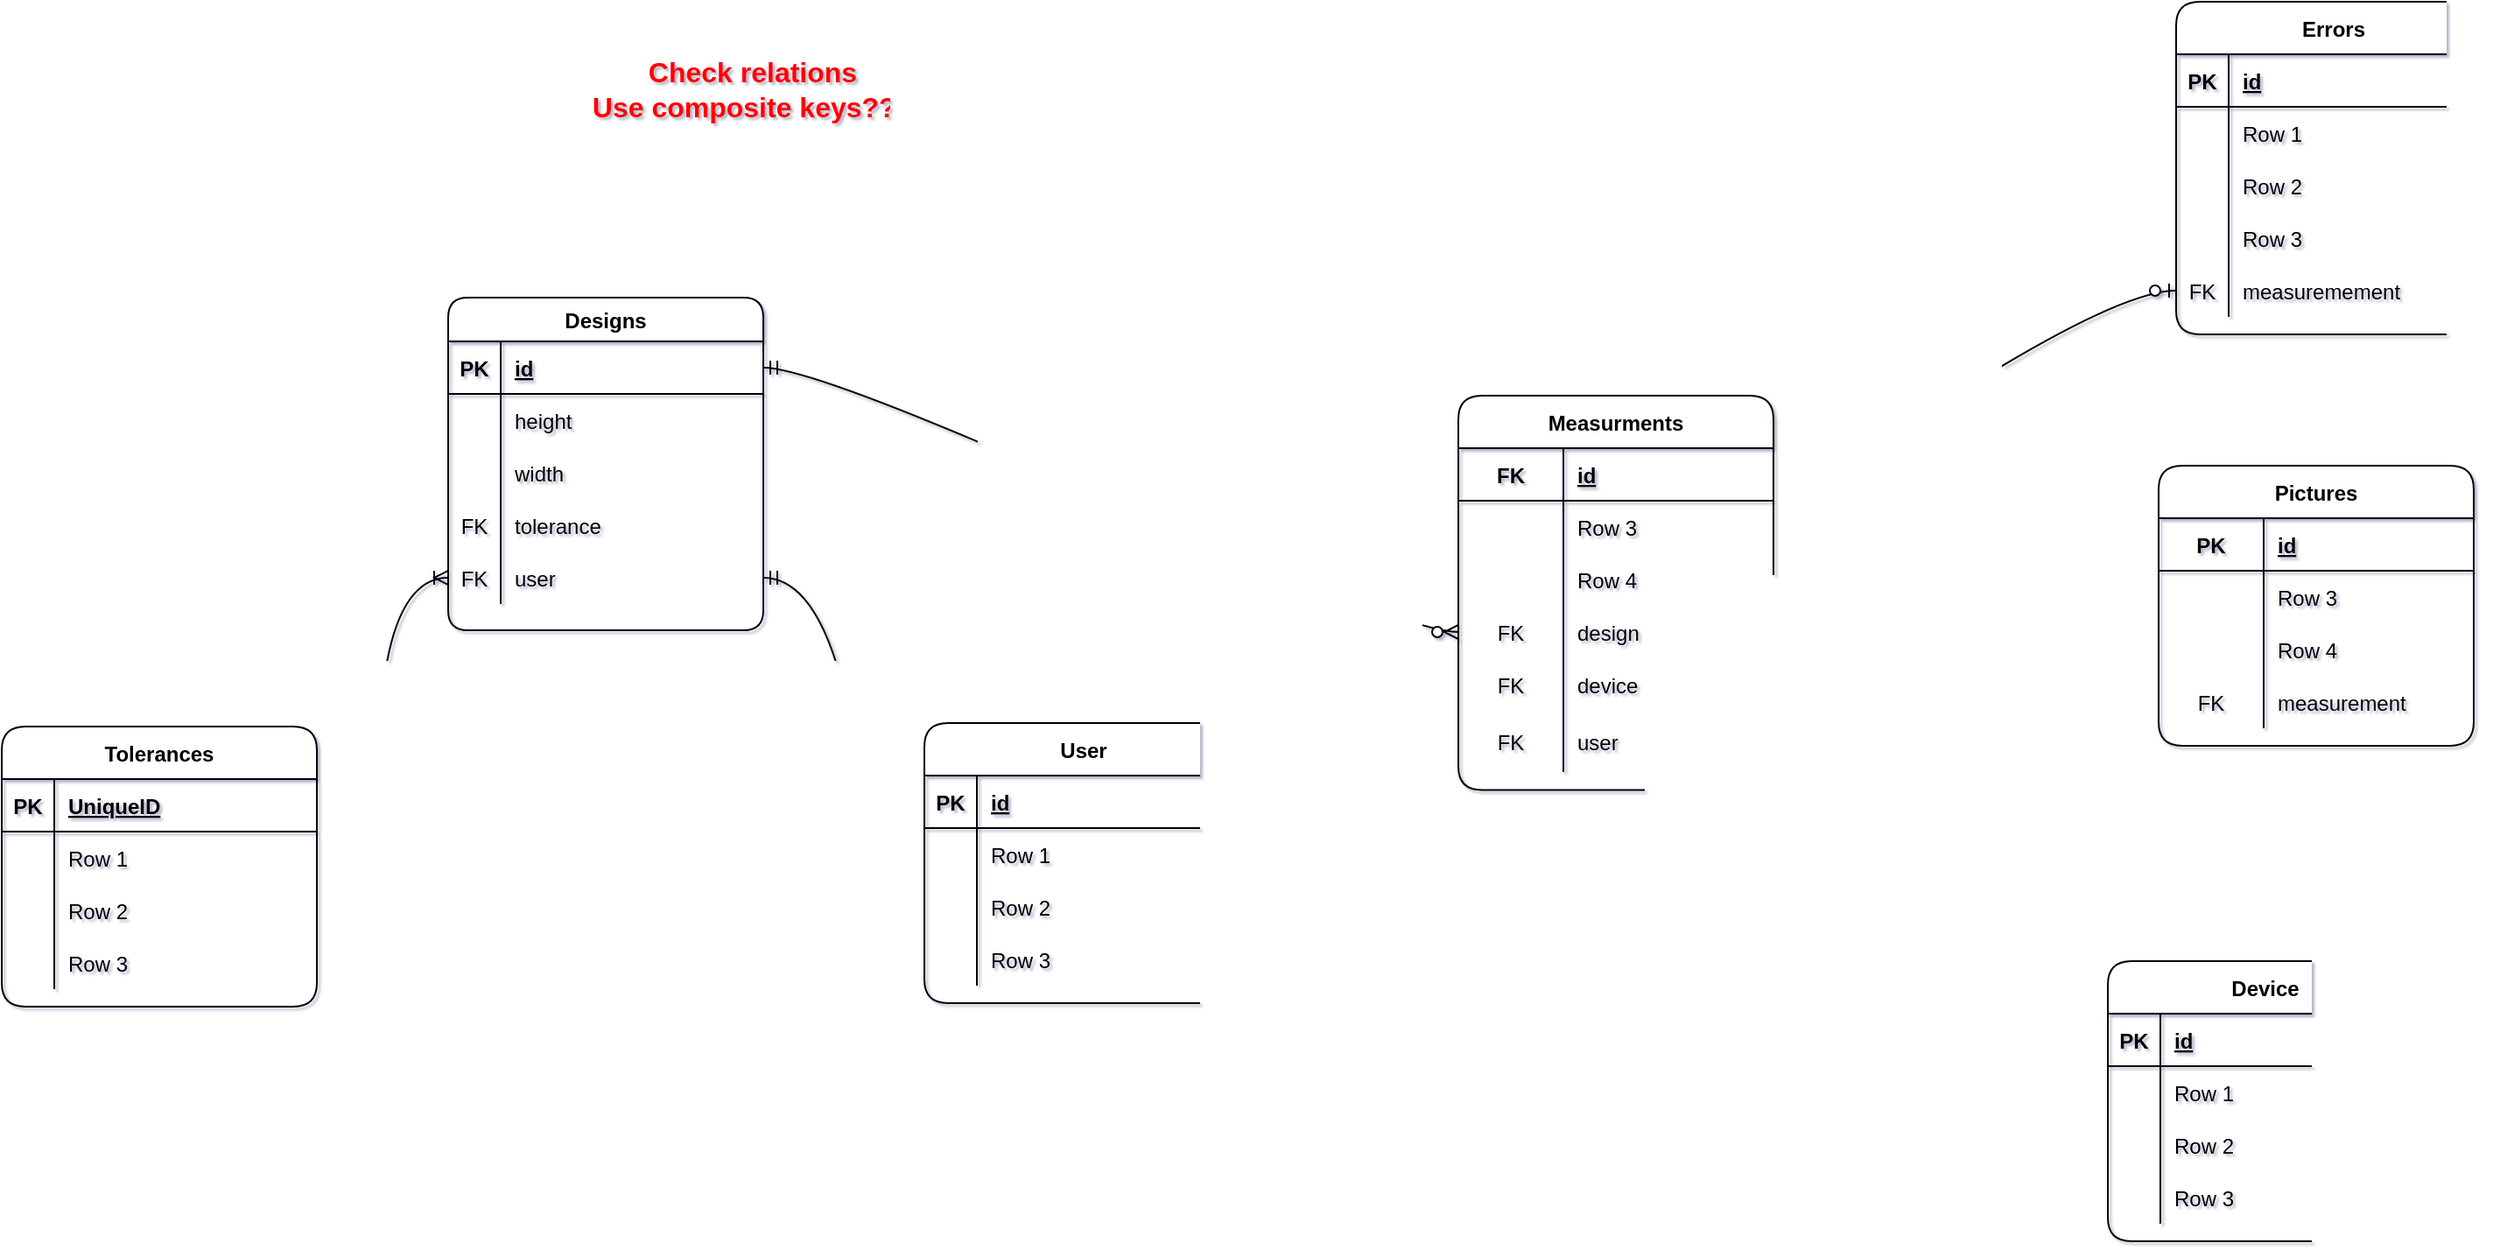 <mxfile version="16.2.4" type="device"><diagram name="Page-1" id="e56a1550-8fbb-45ad-956c-1786394a9013"><mxGraphModel dx="1730" dy="865" grid="0" gridSize="10" guides="1" tooltips="1" connect="1" arrows="1" fold="1" page="1" pageScale="1" pageWidth="1654" pageHeight="1169" math="0" shadow="1"><root><mxCell id="0"/><mxCell id="1" parent="0"/><mxCell id="VKBFf66w08QB9jqSHMWi-1" value="Designs" style="shape=table;startSize=25;container=1;collapsible=1;childLayout=tableLayout;fixedRows=1;rowLines=0;fontStyle=1;align=center;resizeLast=1;rounded=1;" parent="1" vertex="1"><mxGeometry x="295" y="213.0" width="180" height="190" as="geometry"/></mxCell><mxCell id="VKBFf66w08QB9jqSHMWi-2" value="" style="shape=partialRectangle;collapsible=0;dropTarget=0;pointerEvents=0;fillColor=none;top=0;left=0;bottom=1;right=0;points=[[0,0.5],[1,0.5]];portConstraint=eastwest;rounded=1;" parent="VKBFf66w08QB9jqSHMWi-1" vertex="1"><mxGeometry y="25" width="180" height="30" as="geometry"/></mxCell><mxCell id="VKBFf66w08QB9jqSHMWi-3" value="PK" style="shape=partialRectangle;connectable=0;fillColor=none;top=0;left=0;bottom=0;right=0;fontStyle=1;overflow=hidden;rounded=1;" parent="VKBFf66w08QB9jqSHMWi-2" vertex="1"><mxGeometry width="30" height="30" as="geometry"><mxRectangle width="30" height="30" as="alternateBounds"/></mxGeometry></mxCell><mxCell id="VKBFf66w08QB9jqSHMWi-4" value="id" style="shape=partialRectangle;connectable=0;fillColor=none;top=0;left=0;bottom=0;right=0;align=left;spacingLeft=6;fontStyle=5;overflow=hidden;rounded=1;" parent="VKBFf66w08QB9jqSHMWi-2" vertex="1"><mxGeometry x="30" width="150" height="30" as="geometry"><mxRectangle width="150" height="30" as="alternateBounds"/></mxGeometry></mxCell><mxCell id="VKBFf66w08QB9jqSHMWi-5" value="" style="shape=partialRectangle;collapsible=0;dropTarget=0;pointerEvents=0;fillColor=none;top=0;left=0;bottom=0;right=0;points=[[0,0.5],[1,0.5]];portConstraint=eastwest;rounded=1;" parent="VKBFf66w08QB9jqSHMWi-1" vertex="1"><mxGeometry y="55" width="180" height="30" as="geometry"/></mxCell><mxCell id="VKBFf66w08QB9jqSHMWi-6" value="" style="shape=partialRectangle;connectable=0;fillColor=none;top=0;left=0;bottom=0;right=0;editable=1;overflow=hidden;rounded=1;" parent="VKBFf66w08QB9jqSHMWi-5" vertex="1"><mxGeometry width="30" height="30" as="geometry"><mxRectangle width="30" height="30" as="alternateBounds"/></mxGeometry></mxCell><mxCell id="VKBFf66w08QB9jqSHMWi-7" value="height" style="shape=partialRectangle;connectable=0;fillColor=none;top=0;left=0;bottom=0;right=0;align=left;spacingLeft=6;overflow=hidden;rounded=1;" parent="VKBFf66w08QB9jqSHMWi-5" vertex="1"><mxGeometry x="30" width="150" height="30" as="geometry"><mxRectangle width="150" height="30" as="alternateBounds"/></mxGeometry></mxCell><mxCell id="VKBFf66w08QB9jqSHMWi-16" value="" style="shape=partialRectangle;collapsible=0;dropTarget=0;pointerEvents=0;fillColor=none;top=0;left=0;bottom=0;right=0;points=[[0,0.5],[1,0.5]];portConstraint=eastwest;rounded=1;" parent="VKBFf66w08QB9jqSHMWi-1" vertex="1"><mxGeometry y="85" width="180" height="30" as="geometry"/></mxCell><mxCell id="VKBFf66w08QB9jqSHMWi-17" value="" style="shape=partialRectangle;connectable=0;fillColor=none;top=0;left=0;bottom=0;right=0;editable=1;overflow=hidden;rounded=1;" parent="VKBFf66w08QB9jqSHMWi-16" vertex="1"><mxGeometry width="30" height="30" as="geometry"><mxRectangle width="30" height="30" as="alternateBounds"/></mxGeometry></mxCell><mxCell id="VKBFf66w08QB9jqSHMWi-18" value="width" style="shape=partialRectangle;connectable=0;fillColor=none;top=0;left=0;bottom=0;right=0;align=left;spacingLeft=6;overflow=hidden;rounded=1;" parent="VKBFf66w08QB9jqSHMWi-16" vertex="1"><mxGeometry x="30" width="150" height="30" as="geometry"><mxRectangle width="150" height="30" as="alternateBounds"/></mxGeometry></mxCell><mxCell id="lQKu-E_moLyPGrYAhLaz-20" value="" style="shape=tableRow;horizontal=0;startSize=0;swimlaneHead=0;swimlaneBody=0;fillColor=none;collapsible=0;dropTarget=0;points=[[0,0.5],[1,0.5]];portConstraint=eastwest;top=0;left=0;right=0;bottom=0;rounded=1;" vertex="1" parent="VKBFf66w08QB9jqSHMWi-1"><mxGeometry y="115" width="180" height="30" as="geometry"/></mxCell><mxCell id="lQKu-E_moLyPGrYAhLaz-21" value="FK" style="shape=partialRectangle;connectable=0;fillColor=none;top=0;left=0;bottom=0;right=0;fontStyle=0;overflow=hidden;rounded=1;" vertex="1" parent="lQKu-E_moLyPGrYAhLaz-20"><mxGeometry width="30" height="30" as="geometry"><mxRectangle width="30" height="30" as="alternateBounds"/></mxGeometry></mxCell><mxCell id="lQKu-E_moLyPGrYAhLaz-22" value="tolerance" style="shape=partialRectangle;connectable=0;fillColor=none;top=0;left=0;bottom=0;right=0;align=left;spacingLeft=6;fontStyle=0;overflow=hidden;rounded=1;" vertex="1" parent="lQKu-E_moLyPGrYAhLaz-20"><mxGeometry x="30" width="150" height="30" as="geometry"><mxRectangle width="150" height="30" as="alternateBounds"/></mxGeometry></mxCell><mxCell id="lQKu-E_moLyPGrYAhLaz-1" value="" style="shape=tableRow;horizontal=0;startSize=0;swimlaneHead=0;swimlaneBody=0;fillColor=none;collapsible=0;dropTarget=0;points=[[0,0.5],[1,0.5]];portConstraint=eastwest;top=0;left=0;right=0;bottom=0;rounded=1;" vertex="1" parent="VKBFf66w08QB9jqSHMWi-1"><mxGeometry y="145" width="180" height="30" as="geometry"/></mxCell><mxCell id="lQKu-E_moLyPGrYAhLaz-2" value="FK" style="shape=partialRectangle;connectable=0;fillColor=none;top=0;left=0;bottom=0;right=0;fontStyle=0;overflow=hidden;rounded=1;" vertex="1" parent="lQKu-E_moLyPGrYAhLaz-1"><mxGeometry width="30" height="30" as="geometry"><mxRectangle width="30" height="30" as="alternateBounds"/></mxGeometry></mxCell><mxCell id="lQKu-E_moLyPGrYAhLaz-3" value="user" style="shape=partialRectangle;connectable=0;fillColor=none;top=0;left=0;bottom=0;right=0;align=left;spacingLeft=6;fontStyle=0;overflow=hidden;rounded=1;" vertex="1" parent="lQKu-E_moLyPGrYAhLaz-1"><mxGeometry x="30" width="150" height="30" as="geometry"><mxRectangle width="150" height="30" as="alternateBounds"/></mxGeometry></mxCell><mxCell id="VKBFf66w08QB9jqSHMWi-19" value="Pictures" style="shape=table;startSize=30;container=1;collapsible=1;childLayout=tableLayout;fixedRows=1;rowLines=0;fontStyle=1;align=center;resizeLast=1;rounded=1;" parent="1" vertex="1"><mxGeometry x="1272" y="309" width="180" height="160" as="geometry"/></mxCell><mxCell id="VKBFf66w08QB9jqSHMWi-23" value="" style="shape=partialRectangle;collapsible=0;dropTarget=0;pointerEvents=0;fillColor=none;top=0;left=0;bottom=1;right=0;points=[[0,0.5],[1,0.5]];portConstraint=eastwest;rounded=1;" parent="VKBFf66w08QB9jqSHMWi-19" vertex="1"><mxGeometry y="30" width="180" height="30" as="geometry"/></mxCell><mxCell id="VKBFf66w08QB9jqSHMWi-24" value="PK" style="shape=partialRectangle;connectable=0;fillColor=none;top=0;left=0;bottom=0;right=0;fontStyle=1;overflow=hidden;rounded=1;" parent="VKBFf66w08QB9jqSHMWi-23" vertex="1"><mxGeometry width="60" height="30" as="geometry"><mxRectangle width="60" height="30" as="alternateBounds"/></mxGeometry></mxCell><mxCell id="VKBFf66w08QB9jqSHMWi-25" value="id" style="shape=partialRectangle;connectable=0;fillColor=none;top=0;left=0;bottom=0;right=0;align=left;spacingLeft=6;fontStyle=5;overflow=hidden;rounded=1;" parent="VKBFf66w08QB9jqSHMWi-23" vertex="1"><mxGeometry x="60" width="120" height="30" as="geometry"><mxRectangle width="120" height="30" as="alternateBounds"/></mxGeometry></mxCell><mxCell id="VKBFf66w08QB9jqSHMWi-26" value="" style="shape=partialRectangle;collapsible=0;dropTarget=0;pointerEvents=0;fillColor=none;top=0;left=0;bottom=0;right=0;points=[[0,0.5],[1,0.5]];portConstraint=eastwest;rounded=1;" parent="VKBFf66w08QB9jqSHMWi-19" vertex="1"><mxGeometry y="60" width="180" height="30" as="geometry"/></mxCell><mxCell id="VKBFf66w08QB9jqSHMWi-27" value="" style="shape=partialRectangle;connectable=0;fillColor=none;top=0;left=0;bottom=0;right=0;editable=1;overflow=hidden;rounded=1;" parent="VKBFf66w08QB9jqSHMWi-26" vertex="1"><mxGeometry width="60" height="30" as="geometry"><mxRectangle width="60" height="30" as="alternateBounds"/></mxGeometry></mxCell><mxCell id="VKBFf66w08QB9jqSHMWi-28" value="Row 3" style="shape=partialRectangle;connectable=0;fillColor=none;top=0;left=0;bottom=0;right=0;align=left;spacingLeft=6;overflow=hidden;rounded=1;" parent="VKBFf66w08QB9jqSHMWi-26" vertex="1"><mxGeometry x="60" width="120" height="30" as="geometry"><mxRectangle width="120" height="30" as="alternateBounds"/></mxGeometry></mxCell><mxCell id="VKBFf66w08QB9jqSHMWi-29" value="" style="shape=partialRectangle;collapsible=0;dropTarget=0;pointerEvents=0;fillColor=none;top=0;left=0;bottom=0;right=0;points=[[0,0.5],[1,0.5]];portConstraint=eastwest;rounded=1;" parent="VKBFf66w08QB9jqSHMWi-19" vertex="1"><mxGeometry y="90" width="180" height="30" as="geometry"/></mxCell><mxCell id="VKBFf66w08QB9jqSHMWi-30" value="" style="shape=partialRectangle;connectable=0;fillColor=none;top=0;left=0;bottom=0;right=0;editable=1;overflow=hidden;rounded=1;" parent="VKBFf66w08QB9jqSHMWi-29" vertex="1"><mxGeometry width="60" height="30" as="geometry"><mxRectangle width="60" height="30" as="alternateBounds"/></mxGeometry></mxCell><mxCell id="VKBFf66w08QB9jqSHMWi-31" value="Row 4" style="shape=partialRectangle;connectable=0;fillColor=none;top=0;left=0;bottom=0;right=0;align=left;spacingLeft=6;overflow=hidden;rounded=1;" parent="VKBFf66w08QB9jqSHMWi-29" vertex="1"><mxGeometry x="60" width="120" height="30" as="geometry"><mxRectangle width="120" height="30" as="alternateBounds"/></mxGeometry></mxCell><mxCell id="lQKu-E_moLyPGrYAhLaz-10" value="" style="shape=tableRow;horizontal=0;startSize=0;swimlaneHead=0;swimlaneBody=0;fillColor=none;collapsible=0;dropTarget=0;points=[[0,0.5],[1,0.5]];portConstraint=eastwest;top=0;left=0;right=0;bottom=0;rounded=1;" vertex="1" parent="VKBFf66w08QB9jqSHMWi-19"><mxGeometry y="120" width="180" height="30" as="geometry"/></mxCell><mxCell id="lQKu-E_moLyPGrYAhLaz-11" value="FK" style="shape=partialRectangle;connectable=0;fillColor=none;top=0;left=0;bottom=0;right=0;fontStyle=0;overflow=hidden;rounded=1;" vertex="1" parent="lQKu-E_moLyPGrYAhLaz-10"><mxGeometry width="60" height="30" as="geometry"><mxRectangle width="60" height="30" as="alternateBounds"/></mxGeometry></mxCell><mxCell id="lQKu-E_moLyPGrYAhLaz-12" value="measurement" style="shape=partialRectangle;connectable=0;fillColor=none;top=0;left=0;bottom=0;right=0;align=left;spacingLeft=6;fontStyle=0;overflow=hidden;rounded=1;" vertex="1" parent="lQKu-E_moLyPGrYAhLaz-10"><mxGeometry x="60" width="120" height="30" as="geometry"><mxRectangle width="120" height="30" as="alternateBounds"/></mxGeometry></mxCell><mxCell id="VKBFf66w08QB9jqSHMWi-32" value="Measurments" style="shape=table;startSize=30;container=1;collapsible=1;childLayout=tableLayout;fixedRows=1;rowLines=0;fontStyle=1;align=center;resizeLast=1;rounded=1;" parent="1" vertex="1"><mxGeometry x="872" y="269" width="180" height="225.294" as="geometry"/></mxCell><mxCell id="VKBFf66w08QB9jqSHMWi-36" value="" style="shape=partialRectangle;collapsible=0;dropTarget=0;pointerEvents=0;fillColor=none;top=0;left=0;bottom=1;right=0;points=[[0,0.5],[1,0.5]];portConstraint=eastwest;rounded=1;" parent="VKBFf66w08QB9jqSHMWi-32" vertex="1"><mxGeometry y="30" width="180" height="30" as="geometry"/></mxCell><mxCell id="VKBFf66w08QB9jqSHMWi-37" value="FK" style="shape=partialRectangle;connectable=0;fillColor=none;top=0;left=0;bottom=0;right=0;fontStyle=1;overflow=hidden;rounded=1;" parent="VKBFf66w08QB9jqSHMWi-36" vertex="1"><mxGeometry width="60" height="30" as="geometry"><mxRectangle width="60" height="30" as="alternateBounds"/></mxGeometry></mxCell><mxCell id="VKBFf66w08QB9jqSHMWi-38" value="id" style="shape=partialRectangle;connectable=0;fillColor=none;top=0;left=0;bottom=0;right=0;align=left;spacingLeft=6;fontStyle=5;overflow=hidden;rounded=1;" parent="VKBFf66w08QB9jqSHMWi-36" vertex="1"><mxGeometry x="60" width="120" height="30" as="geometry"><mxRectangle width="120" height="30" as="alternateBounds"/></mxGeometry></mxCell><mxCell id="VKBFf66w08QB9jqSHMWi-39" value="" style="shape=partialRectangle;collapsible=0;dropTarget=0;pointerEvents=0;fillColor=none;top=0;left=0;bottom=0;right=0;points=[[0,0.5],[1,0.5]];portConstraint=eastwest;rounded=1;" parent="VKBFf66w08QB9jqSHMWi-32" vertex="1"><mxGeometry y="60" width="180" height="30" as="geometry"/></mxCell><mxCell id="VKBFf66w08QB9jqSHMWi-40" value="" style="shape=partialRectangle;connectable=0;fillColor=none;top=0;left=0;bottom=0;right=0;editable=1;overflow=hidden;rounded=1;" parent="VKBFf66w08QB9jqSHMWi-39" vertex="1"><mxGeometry width="60" height="30" as="geometry"><mxRectangle width="60" height="30" as="alternateBounds"/></mxGeometry></mxCell><mxCell id="VKBFf66w08QB9jqSHMWi-41" value="Row 3" style="shape=partialRectangle;connectable=0;fillColor=none;top=0;left=0;bottom=0;right=0;align=left;spacingLeft=6;overflow=hidden;rounded=1;" parent="VKBFf66w08QB9jqSHMWi-39" vertex="1"><mxGeometry x="60" width="120" height="30" as="geometry"><mxRectangle width="120" height="30" as="alternateBounds"/></mxGeometry></mxCell><mxCell id="VKBFf66w08QB9jqSHMWi-42" value="" style="shape=partialRectangle;collapsible=0;dropTarget=0;pointerEvents=0;fillColor=none;top=0;left=0;bottom=0;right=0;points=[[0,0.5],[1,0.5]];portConstraint=eastwest;rounded=1;" parent="VKBFf66w08QB9jqSHMWi-32" vertex="1"><mxGeometry y="90" width="180" height="30" as="geometry"/></mxCell><mxCell id="VKBFf66w08QB9jqSHMWi-43" value="" style="shape=partialRectangle;connectable=0;fillColor=none;top=0;left=0;bottom=0;right=0;editable=1;overflow=hidden;rounded=1;" parent="VKBFf66w08QB9jqSHMWi-42" vertex="1"><mxGeometry width="60" height="30" as="geometry"><mxRectangle width="60" height="30" as="alternateBounds"/></mxGeometry></mxCell><mxCell id="VKBFf66w08QB9jqSHMWi-44" value="Row 4" style="shape=partialRectangle;connectable=0;fillColor=none;top=0;left=0;bottom=0;right=0;align=left;spacingLeft=6;overflow=hidden;rounded=1;" parent="VKBFf66w08QB9jqSHMWi-42" vertex="1"><mxGeometry x="60" width="120" height="30" as="geometry"><mxRectangle width="120" height="30" as="alternateBounds"/></mxGeometry></mxCell><mxCell id="lQKu-E_moLyPGrYAhLaz-4" value="" style="shape=tableRow;horizontal=0;startSize=0;swimlaneHead=0;swimlaneBody=0;fillColor=none;collapsible=0;dropTarget=0;points=[[0,0.5],[1,0.5]];portConstraint=eastwest;top=0;left=0;right=0;bottom=0;rounded=1;" vertex="1" parent="VKBFf66w08QB9jqSHMWi-32"><mxGeometry y="120" width="180" height="30" as="geometry"/></mxCell><mxCell id="lQKu-E_moLyPGrYAhLaz-5" value="FK" style="shape=partialRectangle;connectable=0;fillColor=none;top=0;left=0;bottom=0;right=0;fontStyle=0;overflow=hidden;rounded=1;" vertex="1" parent="lQKu-E_moLyPGrYAhLaz-4"><mxGeometry width="60" height="30" as="geometry"><mxRectangle width="60" height="30" as="alternateBounds"/></mxGeometry></mxCell><mxCell id="lQKu-E_moLyPGrYAhLaz-6" value="design" style="shape=partialRectangle;connectable=0;fillColor=none;top=0;left=0;bottom=0;right=0;align=left;spacingLeft=6;fontStyle=0;overflow=hidden;rounded=1;" vertex="1" parent="lQKu-E_moLyPGrYAhLaz-4"><mxGeometry x="60" width="120" height="30" as="geometry"><mxRectangle width="120" height="30" as="alternateBounds"/></mxGeometry></mxCell><mxCell id="lQKu-E_moLyPGrYAhLaz-13" value="" style="shape=tableRow;horizontal=0;startSize=0;swimlaneHead=0;swimlaneBody=0;fillColor=none;collapsible=0;dropTarget=0;points=[[0,0.5],[1,0.5]];portConstraint=eastwest;top=0;left=0;right=0;bottom=0;rounded=1;" vertex="1" parent="VKBFf66w08QB9jqSHMWi-32"><mxGeometry y="150" width="180" height="30" as="geometry"/></mxCell><mxCell id="lQKu-E_moLyPGrYAhLaz-14" value="FK" style="shape=partialRectangle;connectable=0;fillColor=none;top=0;left=0;bottom=0;right=0;fontStyle=0;overflow=hidden;rounded=1;" vertex="1" parent="lQKu-E_moLyPGrYAhLaz-13"><mxGeometry width="60" height="30" as="geometry"><mxRectangle width="60" height="30" as="alternateBounds"/></mxGeometry></mxCell><mxCell id="lQKu-E_moLyPGrYAhLaz-15" value="device" style="shape=partialRectangle;connectable=0;fillColor=none;top=0;left=0;bottom=0;right=0;align=left;spacingLeft=6;fontStyle=0;overflow=hidden;rounded=1;" vertex="1" parent="lQKu-E_moLyPGrYAhLaz-13"><mxGeometry x="60" width="120" height="30" as="geometry"><mxRectangle width="120" height="30" as="alternateBounds"/></mxGeometry></mxCell><mxCell id="lQKu-E_moLyPGrYAhLaz-7" value="" style="shape=tableRow;horizontal=0;startSize=0;swimlaneHead=0;swimlaneBody=0;fillColor=none;collapsible=0;dropTarget=0;points=[[0,0.5],[1,0.5]];portConstraint=eastwest;top=0;left=0;right=0;bottom=0;rounded=1;" vertex="1" parent="VKBFf66w08QB9jqSHMWi-32"><mxGeometry y="180" width="180" height="35" as="geometry"/></mxCell><mxCell id="lQKu-E_moLyPGrYAhLaz-8" value="FK" style="shape=partialRectangle;connectable=0;fillColor=none;top=0;left=0;bottom=0;right=0;fontStyle=0;overflow=hidden;rounded=1;" vertex="1" parent="lQKu-E_moLyPGrYAhLaz-7"><mxGeometry width="60" height="35" as="geometry"><mxRectangle width="60" height="35" as="alternateBounds"/></mxGeometry></mxCell><mxCell id="lQKu-E_moLyPGrYAhLaz-9" value="user" style="shape=partialRectangle;connectable=0;fillColor=none;top=0;left=0;bottom=0;right=0;align=left;spacingLeft=6;fontStyle=0;overflow=hidden;rounded=1;" vertex="1" parent="lQKu-E_moLyPGrYAhLaz-7"><mxGeometry x="60" width="120" height="35" as="geometry"><mxRectangle width="120" height="35" as="alternateBounds"/></mxGeometry></mxCell><mxCell id="VKBFf66w08QB9jqSHMWi-47" value="" style="edgeStyle=entityRelationEdgeStyle;fontSize=12;html=1;endArrow=ERzeroToMany;startArrow=ERmandOne;rounded=1;entryX=0;entryY=0.5;entryDx=0;entryDy=0;exitX=1;exitY=0.5;exitDx=0;exitDy=0;curved=1;" parent="1" source="VKBFf66w08QB9jqSHMWi-2" target="lQKu-E_moLyPGrYAhLaz-4" edge="1"><mxGeometry width="100" height="100" relative="1" as="geometry"><mxPoint x="298" y="296" as="sourcePoint"/><mxPoint x="426" y="309" as="targetPoint"/></mxGeometry></mxCell><mxCell id="VKBFf66w08QB9jqSHMWi-49" value="Device" style="shape=table;startSize=30;container=1;collapsible=1;childLayout=tableLayout;fixedRows=1;rowLines=0;fontStyle=1;align=center;resizeLast=1;rounded=1;" parent="1" vertex="1"><mxGeometry x="1243" y="592" width="180" height="160" as="geometry"/></mxCell><mxCell id="VKBFf66w08QB9jqSHMWi-50" value="" style="shape=partialRectangle;collapsible=0;dropTarget=0;pointerEvents=0;fillColor=none;top=0;left=0;bottom=1;right=0;points=[[0,0.5],[1,0.5]];portConstraint=eastwest;rounded=1;" parent="VKBFf66w08QB9jqSHMWi-49" vertex="1"><mxGeometry y="30" width="180" height="30" as="geometry"/></mxCell><mxCell id="VKBFf66w08QB9jqSHMWi-51" value="PK" style="shape=partialRectangle;connectable=0;fillColor=none;top=0;left=0;bottom=0;right=0;fontStyle=1;overflow=hidden;rounded=1;" parent="VKBFf66w08QB9jqSHMWi-50" vertex="1"><mxGeometry width="30" height="30" as="geometry"><mxRectangle width="30" height="30" as="alternateBounds"/></mxGeometry></mxCell><mxCell id="VKBFf66w08QB9jqSHMWi-52" value="id" style="shape=partialRectangle;connectable=0;fillColor=none;top=0;left=0;bottom=0;right=0;align=left;spacingLeft=6;fontStyle=5;overflow=hidden;rounded=1;" parent="VKBFf66w08QB9jqSHMWi-50" vertex="1"><mxGeometry x="30" width="150" height="30" as="geometry"><mxRectangle width="150" height="30" as="alternateBounds"/></mxGeometry></mxCell><mxCell id="VKBFf66w08QB9jqSHMWi-53" value="" style="shape=partialRectangle;collapsible=0;dropTarget=0;pointerEvents=0;fillColor=none;top=0;left=0;bottom=0;right=0;points=[[0,0.5],[1,0.5]];portConstraint=eastwest;rounded=1;" parent="VKBFf66w08QB9jqSHMWi-49" vertex="1"><mxGeometry y="60" width="180" height="30" as="geometry"/></mxCell><mxCell id="VKBFf66w08QB9jqSHMWi-54" value="" style="shape=partialRectangle;connectable=0;fillColor=none;top=0;left=0;bottom=0;right=0;editable=1;overflow=hidden;rounded=1;" parent="VKBFf66w08QB9jqSHMWi-53" vertex="1"><mxGeometry width="30" height="30" as="geometry"><mxRectangle width="30" height="30" as="alternateBounds"/></mxGeometry></mxCell><mxCell id="VKBFf66w08QB9jqSHMWi-55" value="Row 1" style="shape=partialRectangle;connectable=0;fillColor=none;top=0;left=0;bottom=0;right=0;align=left;spacingLeft=6;overflow=hidden;rounded=1;" parent="VKBFf66w08QB9jqSHMWi-53" vertex="1"><mxGeometry x="30" width="150" height="30" as="geometry"><mxRectangle width="150" height="30" as="alternateBounds"/></mxGeometry></mxCell><mxCell id="VKBFf66w08QB9jqSHMWi-56" value="" style="shape=partialRectangle;collapsible=0;dropTarget=0;pointerEvents=0;fillColor=none;top=0;left=0;bottom=0;right=0;points=[[0,0.5],[1,0.5]];portConstraint=eastwest;rounded=1;" parent="VKBFf66w08QB9jqSHMWi-49" vertex="1"><mxGeometry y="90" width="180" height="30" as="geometry"/></mxCell><mxCell id="VKBFf66w08QB9jqSHMWi-57" value="" style="shape=partialRectangle;connectable=0;fillColor=none;top=0;left=0;bottom=0;right=0;editable=1;overflow=hidden;rounded=1;" parent="VKBFf66w08QB9jqSHMWi-56" vertex="1"><mxGeometry width="30" height="30" as="geometry"><mxRectangle width="30" height="30" as="alternateBounds"/></mxGeometry></mxCell><mxCell id="VKBFf66w08QB9jqSHMWi-58" value="Row 2" style="shape=partialRectangle;connectable=0;fillColor=none;top=0;left=0;bottom=0;right=0;align=left;spacingLeft=6;overflow=hidden;rounded=1;" parent="VKBFf66w08QB9jqSHMWi-56" vertex="1"><mxGeometry x="30" width="150" height="30" as="geometry"><mxRectangle width="150" height="30" as="alternateBounds"/></mxGeometry></mxCell><mxCell id="VKBFf66w08QB9jqSHMWi-59" value="" style="shape=partialRectangle;collapsible=0;dropTarget=0;pointerEvents=0;fillColor=none;top=0;left=0;bottom=0;right=0;points=[[0,0.5],[1,0.5]];portConstraint=eastwest;rounded=1;" parent="VKBFf66w08QB9jqSHMWi-49" vertex="1"><mxGeometry y="120" width="180" height="30" as="geometry"/></mxCell><mxCell id="VKBFf66w08QB9jqSHMWi-60" value="" style="shape=partialRectangle;connectable=0;fillColor=none;top=0;left=0;bottom=0;right=0;editable=1;overflow=hidden;rounded=1;" parent="VKBFf66w08QB9jqSHMWi-59" vertex="1"><mxGeometry width="30" height="30" as="geometry"><mxRectangle width="30" height="30" as="alternateBounds"/></mxGeometry></mxCell><mxCell id="VKBFf66w08QB9jqSHMWi-61" value="Row 3" style="shape=partialRectangle;connectable=0;fillColor=none;top=0;left=0;bottom=0;right=0;align=left;spacingLeft=6;overflow=hidden;rounded=1;" parent="VKBFf66w08QB9jqSHMWi-59" vertex="1"><mxGeometry x="30" width="150" height="30" as="geometry"><mxRectangle width="150" height="30" as="alternateBounds"/></mxGeometry></mxCell><mxCell id="VKBFf66w08QB9jqSHMWi-62" value="User" style="shape=table;startSize=30;container=1;collapsible=1;childLayout=tableLayout;fixedRows=1;rowLines=0;fontStyle=1;align=center;resizeLast=1;rounded=1;" parent="1" vertex="1"><mxGeometry x="567" y="456" width="182" height="160" as="geometry"/></mxCell><mxCell id="VKBFf66w08QB9jqSHMWi-63" value="" style="shape=partialRectangle;collapsible=0;dropTarget=0;pointerEvents=0;fillColor=none;top=0;left=0;bottom=1;right=0;points=[[0,0.5],[1,0.5]];portConstraint=eastwest;rounded=1;" parent="VKBFf66w08QB9jqSHMWi-62" vertex="1"><mxGeometry y="30" width="182" height="30" as="geometry"/></mxCell><mxCell id="VKBFf66w08QB9jqSHMWi-64" value="PK" style="shape=partialRectangle;connectable=0;fillColor=none;top=0;left=0;bottom=0;right=0;fontStyle=1;overflow=hidden;rounded=1;" parent="VKBFf66w08QB9jqSHMWi-63" vertex="1"><mxGeometry width="30" height="30" as="geometry"><mxRectangle width="30" height="30" as="alternateBounds"/></mxGeometry></mxCell><mxCell id="VKBFf66w08QB9jqSHMWi-65" value="id" style="shape=partialRectangle;connectable=0;fillColor=none;top=0;left=0;bottom=0;right=0;align=left;spacingLeft=6;fontStyle=5;overflow=hidden;rounded=1;" parent="VKBFf66w08QB9jqSHMWi-63" vertex="1"><mxGeometry x="30" width="152" height="30" as="geometry"><mxRectangle width="152" height="30" as="alternateBounds"/></mxGeometry></mxCell><mxCell id="VKBFf66w08QB9jqSHMWi-66" value="" style="shape=partialRectangle;collapsible=0;dropTarget=0;pointerEvents=0;fillColor=none;top=0;left=0;bottom=0;right=0;points=[[0,0.5],[1,0.5]];portConstraint=eastwest;rounded=1;" parent="VKBFf66w08QB9jqSHMWi-62" vertex="1"><mxGeometry y="60" width="182" height="30" as="geometry"/></mxCell><mxCell id="VKBFf66w08QB9jqSHMWi-67" value="" style="shape=partialRectangle;connectable=0;fillColor=none;top=0;left=0;bottom=0;right=0;editable=1;overflow=hidden;rounded=1;" parent="VKBFf66w08QB9jqSHMWi-66" vertex="1"><mxGeometry width="30" height="30" as="geometry"><mxRectangle width="30" height="30" as="alternateBounds"/></mxGeometry></mxCell><mxCell id="VKBFf66w08QB9jqSHMWi-68" value="Row 1" style="shape=partialRectangle;connectable=0;fillColor=none;top=0;left=0;bottom=0;right=0;align=left;spacingLeft=6;overflow=hidden;rounded=1;" parent="VKBFf66w08QB9jqSHMWi-66" vertex="1"><mxGeometry x="30" width="152" height="30" as="geometry"><mxRectangle width="152" height="30" as="alternateBounds"/></mxGeometry></mxCell><mxCell id="VKBFf66w08QB9jqSHMWi-69" value="" style="shape=partialRectangle;collapsible=0;dropTarget=0;pointerEvents=0;fillColor=none;top=0;left=0;bottom=0;right=0;points=[[0,0.5],[1,0.5]];portConstraint=eastwest;rounded=1;" parent="VKBFf66w08QB9jqSHMWi-62" vertex="1"><mxGeometry y="90" width="182" height="30" as="geometry"/></mxCell><mxCell id="VKBFf66w08QB9jqSHMWi-70" value="" style="shape=partialRectangle;connectable=0;fillColor=none;top=0;left=0;bottom=0;right=0;editable=1;overflow=hidden;rounded=1;" parent="VKBFf66w08QB9jqSHMWi-69" vertex="1"><mxGeometry width="30" height="30" as="geometry"><mxRectangle width="30" height="30" as="alternateBounds"/></mxGeometry></mxCell><mxCell id="VKBFf66w08QB9jqSHMWi-71" value="Row 2" style="shape=partialRectangle;connectable=0;fillColor=none;top=0;left=0;bottom=0;right=0;align=left;spacingLeft=6;overflow=hidden;rounded=1;" parent="VKBFf66w08QB9jqSHMWi-69" vertex="1"><mxGeometry x="30" width="152" height="30" as="geometry"><mxRectangle width="152" height="30" as="alternateBounds"/></mxGeometry></mxCell><mxCell id="VKBFf66w08QB9jqSHMWi-72" value="" style="shape=partialRectangle;collapsible=0;dropTarget=0;pointerEvents=0;fillColor=none;top=0;left=0;bottom=0;right=0;points=[[0,0.5],[1,0.5]];portConstraint=eastwest;rounded=1;" parent="VKBFf66w08QB9jqSHMWi-62" vertex="1"><mxGeometry y="120" width="182" height="30" as="geometry"/></mxCell><mxCell id="VKBFf66w08QB9jqSHMWi-73" value="" style="shape=partialRectangle;connectable=0;fillColor=none;top=0;left=0;bottom=0;right=0;editable=1;overflow=hidden;rounded=1;" parent="VKBFf66w08QB9jqSHMWi-72" vertex="1"><mxGeometry width="30" height="30" as="geometry"><mxRectangle width="30" height="30" as="alternateBounds"/></mxGeometry></mxCell><mxCell id="VKBFf66w08QB9jqSHMWi-74" value="Row 3" style="shape=partialRectangle;connectable=0;fillColor=none;top=0;left=0;bottom=0;right=0;align=left;spacingLeft=6;overflow=hidden;rounded=1;" parent="VKBFf66w08QB9jqSHMWi-72" vertex="1"><mxGeometry x="30" width="152" height="30" as="geometry"><mxRectangle width="152" height="30" as="alternateBounds"/></mxGeometry></mxCell><mxCell id="VKBFf66w08QB9jqSHMWi-75" value="Tolerances" style="shape=table;startSize=30;container=1;collapsible=1;childLayout=tableLayout;fixedRows=1;rowLines=0;fontStyle=1;align=center;resizeLast=1;rounded=1;" parent="1" vertex="1"><mxGeometry x="40" y="458" width="180" height="160" as="geometry"/></mxCell><mxCell id="VKBFf66w08QB9jqSHMWi-76" value="" style="shape=partialRectangle;collapsible=0;dropTarget=0;pointerEvents=0;fillColor=none;top=0;left=0;bottom=1;right=0;points=[[0,0.5],[1,0.5]];portConstraint=eastwest;rounded=1;" parent="VKBFf66w08QB9jqSHMWi-75" vertex="1"><mxGeometry y="30" width="180" height="30" as="geometry"/></mxCell><mxCell id="VKBFf66w08QB9jqSHMWi-77" value="PK" style="shape=partialRectangle;connectable=0;fillColor=none;top=0;left=0;bottom=0;right=0;fontStyle=1;overflow=hidden;rounded=1;" parent="VKBFf66w08QB9jqSHMWi-76" vertex="1"><mxGeometry width="30" height="30" as="geometry"><mxRectangle width="30" height="30" as="alternateBounds"/></mxGeometry></mxCell><mxCell id="VKBFf66w08QB9jqSHMWi-78" value="UniqueID" style="shape=partialRectangle;connectable=0;fillColor=none;top=0;left=0;bottom=0;right=0;align=left;spacingLeft=6;fontStyle=5;overflow=hidden;rounded=1;" parent="VKBFf66w08QB9jqSHMWi-76" vertex="1"><mxGeometry x="30" width="150" height="30" as="geometry"><mxRectangle width="150" height="30" as="alternateBounds"/></mxGeometry></mxCell><mxCell id="VKBFf66w08QB9jqSHMWi-79" value="" style="shape=partialRectangle;collapsible=0;dropTarget=0;pointerEvents=0;fillColor=none;top=0;left=0;bottom=0;right=0;points=[[0,0.5],[1,0.5]];portConstraint=eastwest;rounded=1;" parent="VKBFf66w08QB9jqSHMWi-75" vertex="1"><mxGeometry y="60" width="180" height="30" as="geometry"/></mxCell><mxCell id="VKBFf66w08QB9jqSHMWi-80" value="" style="shape=partialRectangle;connectable=0;fillColor=none;top=0;left=0;bottom=0;right=0;editable=1;overflow=hidden;rounded=1;" parent="VKBFf66w08QB9jqSHMWi-79" vertex="1"><mxGeometry width="30" height="30" as="geometry"><mxRectangle width="30" height="30" as="alternateBounds"/></mxGeometry></mxCell><mxCell id="VKBFf66w08QB9jqSHMWi-81" value="Row 1" style="shape=partialRectangle;connectable=0;fillColor=none;top=0;left=0;bottom=0;right=0;align=left;spacingLeft=6;overflow=hidden;rounded=1;" parent="VKBFf66w08QB9jqSHMWi-79" vertex="1"><mxGeometry x="30" width="150" height="30" as="geometry"><mxRectangle width="150" height="30" as="alternateBounds"/></mxGeometry></mxCell><mxCell id="VKBFf66w08QB9jqSHMWi-82" value="" style="shape=partialRectangle;collapsible=0;dropTarget=0;pointerEvents=0;fillColor=none;top=0;left=0;bottom=0;right=0;points=[[0,0.5],[1,0.5]];portConstraint=eastwest;rounded=1;" parent="VKBFf66w08QB9jqSHMWi-75" vertex="1"><mxGeometry y="90" width="180" height="30" as="geometry"/></mxCell><mxCell id="VKBFf66w08QB9jqSHMWi-83" value="" style="shape=partialRectangle;connectable=0;fillColor=none;top=0;left=0;bottom=0;right=0;editable=1;overflow=hidden;rounded=1;" parent="VKBFf66w08QB9jqSHMWi-82" vertex="1"><mxGeometry width="30" height="30" as="geometry"><mxRectangle width="30" height="30" as="alternateBounds"/></mxGeometry></mxCell><mxCell id="VKBFf66w08QB9jqSHMWi-84" value="Row 2" style="shape=partialRectangle;connectable=0;fillColor=none;top=0;left=0;bottom=0;right=0;align=left;spacingLeft=6;overflow=hidden;rounded=1;" parent="VKBFf66w08QB9jqSHMWi-82" vertex="1"><mxGeometry x="30" width="150" height="30" as="geometry"><mxRectangle width="150" height="30" as="alternateBounds"/></mxGeometry></mxCell><mxCell id="VKBFf66w08QB9jqSHMWi-85" value="" style="shape=partialRectangle;collapsible=0;dropTarget=0;pointerEvents=0;fillColor=none;top=0;left=0;bottom=0;right=0;points=[[0,0.5],[1,0.5]];portConstraint=eastwest;rounded=1;" parent="VKBFf66w08QB9jqSHMWi-75" vertex="1"><mxGeometry y="120" width="180" height="30" as="geometry"/></mxCell><mxCell id="VKBFf66w08QB9jqSHMWi-86" value="" style="shape=partialRectangle;connectable=0;fillColor=none;top=0;left=0;bottom=0;right=0;editable=1;overflow=hidden;rounded=1;" parent="VKBFf66w08QB9jqSHMWi-85" vertex="1"><mxGeometry width="30" height="30" as="geometry"><mxRectangle width="30" height="30" as="alternateBounds"/></mxGeometry></mxCell><mxCell id="VKBFf66w08QB9jqSHMWi-87" value="Row 3" style="shape=partialRectangle;connectable=0;fillColor=none;top=0;left=0;bottom=0;right=0;align=left;spacingLeft=6;overflow=hidden;rounded=1;" parent="VKBFf66w08QB9jqSHMWi-85" vertex="1"><mxGeometry x="30" width="150" height="30" as="geometry"><mxRectangle width="150" height="30" as="alternateBounds"/></mxGeometry></mxCell><mxCell id="VKBFf66w08QB9jqSHMWi-88" value="&lt;b style=&quot;font-size: 16px&quot;&gt;&lt;font color=&quot;#ff0000&quot;&gt;Check relations&lt;br&gt;Use composite keys???&lt;/font&gt;&lt;/b&gt;" style="text;html=1;strokeColor=none;fillColor=none;align=center;verticalAlign=middle;whiteSpace=wrap;rounded=1;" parent="1" vertex="1"><mxGeometry x="299" y="74" width="340" height="40" as="geometry"/></mxCell><mxCell id="lQKu-E_moLyPGrYAhLaz-17" value="" style="edgeStyle=entityRelationEdgeStyle;fontSize=12;html=1;endArrow=ERzeroToOne;startArrow=ERmandOne;rounded=1;entryX=0;entryY=0.5;entryDx=0;entryDy=0;exitX=1;exitY=0.5;exitDx=0;exitDy=0;curved=1;" edge="1" parent="1" source="VKBFf66w08QB9jqSHMWi-36" target="lQKu-E_moLyPGrYAhLaz-10"><mxGeometry width="100" height="100" relative="1" as="geometry"><mxPoint x="689" y="293" as="sourcePoint"/><mxPoint x="875" y="400" as="targetPoint"/></mxGeometry></mxCell><mxCell id="lQKu-E_moLyPGrYAhLaz-18" value="" style="edgeStyle=entityRelationEdgeStyle;fontSize=12;html=1;endArrow=ERmandOne;startArrow=ERmandOne;rounded=1;entryX=0;entryY=0.5;entryDx=0;entryDy=0;exitX=1;exitY=0.5;exitDx=0;exitDy=0;curved=1;" edge="1" parent="1" source="lQKu-E_moLyPGrYAhLaz-1" target="VKBFf66w08QB9jqSHMWi-63"><mxGeometry width="100" height="100" relative="1" as="geometry"><mxPoint x="239" y="469" as="sourcePoint"/><mxPoint x="133" y="567" as="targetPoint"/></mxGeometry></mxCell><mxCell id="lQKu-E_moLyPGrYAhLaz-24" value="Errors" style="shape=table;startSize=30;container=1;collapsible=1;childLayout=tableLayout;fixedRows=1;rowLines=0;fontStyle=1;align=center;resizeLast=1;rounded=1;" vertex="1" parent="1"><mxGeometry x="1282" y="44" width="180" height="190" as="geometry"/></mxCell><mxCell id="lQKu-E_moLyPGrYAhLaz-25" value="" style="shape=tableRow;horizontal=0;startSize=0;swimlaneHead=0;swimlaneBody=0;fillColor=none;collapsible=0;dropTarget=0;points=[[0,0.5],[1,0.5]];portConstraint=eastwest;top=0;left=0;right=0;bottom=1;rounded=1;" vertex="1" parent="lQKu-E_moLyPGrYAhLaz-24"><mxGeometry y="30" width="180" height="30" as="geometry"/></mxCell><mxCell id="lQKu-E_moLyPGrYAhLaz-26" value="PK" style="shape=partialRectangle;connectable=0;fillColor=none;top=0;left=0;bottom=0;right=0;fontStyle=1;overflow=hidden;rounded=1;" vertex="1" parent="lQKu-E_moLyPGrYAhLaz-25"><mxGeometry width="30" height="30" as="geometry"><mxRectangle width="30" height="30" as="alternateBounds"/></mxGeometry></mxCell><mxCell id="lQKu-E_moLyPGrYAhLaz-27" value="id" style="shape=partialRectangle;connectable=0;fillColor=none;top=0;left=0;bottom=0;right=0;align=left;spacingLeft=6;fontStyle=5;overflow=hidden;rounded=1;" vertex="1" parent="lQKu-E_moLyPGrYAhLaz-25"><mxGeometry x="30" width="150" height="30" as="geometry"><mxRectangle width="150" height="30" as="alternateBounds"/></mxGeometry></mxCell><mxCell id="lQKu-E_moLyPGrYAhLaz-28" value="" style="shape=tableRow;horizontal=0;startSize=0;swimlaneHead=0;swimlaneBody=0;fillColor=none;collapsible=0;dropTarget=0;points=[[0,0.5],[1,0.5]];portConstraint=eastwest;top=0;left=0;right=0;bottom=0;rounded=1;" vertex="1" parent="lQKu-E_moLyPGrYAhLaz-24"><mxGeometry y="60" width="180" height="30" as="geometry"/></mxCell><mxCell id="lQKu-E_moLyPGrYAhLaz-29" value="" style="shape=partialRectangle;connectable=0;fillColor=none;top=0;left=0;bottom=0;right=0;editable=1;overflow=hidden;rounded=1;" vertex="1" parent="lQKu-E_moLyPGrYAhLaz-28"><mxGeometry width="30" height="30" as="geometry"><mxRectangle width="30" height="30" as="alternateBounds"/></mxGeometry></mxCell><mxCell id="lQKu-E_moLyPGrYAhLaz-30" value="Row 1" style="shape=partialRectangle;connectable=0;fillColor=none;top=0;left=0;bottom=0;right=0;align=left;spacingLeft=6;overflow=hidden;rounded=1;" vertex="1" parent="lQKu-E_moLyPGrYAhLaz-28"><mxGeometry x="30" width="150" height="30" as="geometry"><mxRectangle width="150" height="30" as="alternateBounds"/></mxGeometry></mxCell><mxCell id="lQKu-E_moLyPGrYAhLaz-31" value="" style="shape=tableRow;horizontal=0;startSize=0;swimlaneHead=0;swimlaneBody=0;fillColor=none;collapsible=0;dropTarget=0;points=[[0,0.5],[1,0.5]];portConstraint=eastwest;top=0;left=0;right=0;bottom=0;rounded=1;" vertex="1" parent="lQKu-E_moLyPGrYAhLaz-24"><mxGeometry y="90" width="180" height="30" as="geometry"/></mxCell><mxCell id="lQKu-E_moLyPGrYAhLaz-32" value="" style="shape=partialRectangle;connectable=0;fillColor=none;top=0;left=0;bottom=0;right=0;editable=1;overflow=hidden;rounded=1;" vertex="1" parent="lQKu-E_moLyPGrYAhLaz-31"><mxGeometry width="30" height="30" as="geometry"><mxRectangle width="30" height="30" as="alternateBounds"/></mxGeometry></mxCell><mxCell id="lQKu-E_moLyPGrYAhLaz-33" value="Row 2" style="shape=partialRectangle;connectable=0;fillColor=none;top=0;left=0;bottom=0;right=0;align=left;spacingLeft=6;overflow=hidden;rounded=1;" vertex="1" parent="lQKu-E_moLyPGrYAhLaz-31"><mxGeometry x="30" width="150" height="30" as="geometry"><mxRectangle width="150" height="30" as="alternateBounds"/></mxGeometry></mxCell><mxCell id="lQKu-E_moLyPGrYAhLaz-34" value="" style="shape=tableRow;horizontal=0;startSize=0;swimlaneHead=0;swimlaneBody=0;fillColor=none;collapsible=0;dropTarget=0;points=[[0,0.5],[1,0.5]];portConstraint=eastwest;top=0;left=0;right=0;bottom=0;rounded=1;" vertex="1" parent="lQKu-E_moLyPGrYAhLaz-24"><mxGeometry y="120" width="180" height="30" as="geometry"/></mxCell><mxCell id="lQKu-E_moLyPGrYAhLaz-35" value="" style="shape=partialRectangle;connectable=0;fillColor=none;top=0;left=0;bottom=0;right=0;editable=1;overflow=hidden;rounded=1;" vertex="1" parent="lQKu-E_moLyPGrYAhLaz-34"><mxGeometry width="30" height="30" as="geometry"><mxRectangle width="30" height="30" as="alternateBounds"/></mxGeometry></mxCell><mxCell id="lQKu-E_moLyPGrYAhLaz-36" value="Row 3" style="shape=partialRectangle;connectable=0;fillColor=none;top=0;left=0;bottom=0;right=0;align=left;spacingLeft=6;overflow=hidden;rounded=1;" vertex="1" parent="lQKu-E_moLyPGrYAhLaz-34"><mxGeometry x="30" width="150" height="30" as="geometry"><mxRectangle width="150" height="30" as="alternateBounds"/></mxGeometry></mxCell><mxCell id="lQKu-E_moLyPGrYAhLaz-38" value="" style="shape=tableRow;horizontal=0;startSize=0;swimlaneHead=0;swimlaneBody=0;fillColor=none;collapsible=0;dropTarget=0;points=[[0,0.5],[1,0.5]];portConstraint=eastwest;top=0;left=0;right=0;bottom=0;rounded=1;" vertex="1" parent="lQKu-E_moLyPGrYAhLaz-24"><mxGeometry y="150" width="180" height="30" as="geometry"/></mxCell><mxCell id="lQKu-E_moLyPGrYAhLaz-39" value="FK" style="shape=partialRectangle;connectable=0;fillColor=none;top=0;left=0;bottom=0;right=0;fontStyle=0;overflow=hidden;rounded=1;" vertex="1" parent="lQKu-E_moLyPGrYAhLaz-38"><mxGeometry width="30" height="30" as="geometry"><mxRectangle width="30" height="30" as="alternateBounds"/></mxGeometry></mxCell><mxCell id="lQKu-E_moLyPGrYAhLaz-40" value="measuremement" style="shape=partialRectangle;connectable=0;fillColor=none;top=0;left=0;bottom=0;right=0;align=left;spacingLeft=6;fontStyle=0;overflow=hidden;rounded=1;" vertex="1" parent="lQKu-E_moLyPGrYAhLaz-38"><mxGeometry x="30" width="150" height="30" as="geometry"><mxRectangle width="150" height="30" as="alternateBounds"/></mxGeometry></mxCell><mxCell id="lQKu-E_moLyPGrYAhLaz-37" value="" style="edgeStyle=entityRelationEdgeStyle;fontSize=12;html=1;endArrow=ERzeroToOne;startArrow=ERmandOne;rounded=1;entryX=0;entryY=0.5;entryDx=0;entryDy=0;exitX=1;exitY=0.5;exitDx=0;exitDy=0;curved=1;" edge="1" parent="1" source="VKBFf66w08QB9jqSHMWi-36" target="lQKu-E_moLyPGrYAhLaz-38"><mxGeometry width="100" height="100" relative="1" as="geometry"><mxPoint x="711" y="184" as="sourcePoint"/><mxPoint x="811" y="84" as="targetPoint"/></mxGeometry></mxCell><mxCell id="lQKu-E_moLyPGrYAhLaz-42" value="" style="edgeStyle=entityRelationEdgeStyle;fontSize=12;html=1;endArrow=ERoneToMany;startArrow=ERmandOne;rounded=1;entryX=0;entryY=0.5;entryDx=0;entryDy=0;exitX=1;exitY=0.5;exitDx=0;exitDy=0;curved=1;" edge="1" parent="1" source="VKBFf66w08QB9jqSHMWi-76" target="lQKu-E_moLyPGrYAhLaz-1"><mxGeometry width="100" height="100" relative="1" as="geometry"><mxPoint x="127" y="439" as="sourcePoint"/><mxPoint x="227" y="339" as="targetPoint"/></mxGeometry></mxCell><mxCell id="lQKu-E_moLyPGrYAhLaz-43" value="" style="edgeStyle=entityRelationEdgeStyle;fontSize=12;html=1;endArrow=ERoneToMany;startArrow=ERmandOne;rounded=1;entryX=0;entryY=0.5;entryDx=0;entryDy=0;exitX=1;exitY=0.5;exitDx=0;exitDy=0;curved=1;" edge="1" parent="1" source="lQKu-E_moLyPGrYAhLaz-13" target="VKBFf66w08QB9jqSHMWi-50"><mxGeometry width="100" height="100" relative="1" as="geometry"><mxPoint x="796" y="533" as="sourcePoint"/><mxPoint x="896" y="433" as="targetPoint"/></mxGeometry></mxCell><mxCell id="lQKu-E_moLyPGrYAhLaz-44" value="" style="edgeStyle=entityRelationEdgeStyle;fontSize=12;html=1;endArrow=ERoneToMany;startArrow=ERmandOne;rounded=1;entryX=0;entryY=0.5;entryDx=0;entryDy=0;exitX=1;exitY=0.5;exitDx=0;exitDy=0;elbow=vertical;strokeWidth=1;" edge="1" parent="1" source="VKBFf66w08QB9jqSHMWi-63" target="lQKu-E_moLyPGrYAhLaz-7"><mxGeometry width="100" height="100" relative="1" as="geometry"><mxPoint x="390" y="714" as="sourcePoint"/><mxPoint x="461" y="563" as="targetPoint"/></mxGeometry></mxCell></root></mxGraphModel></diagram></mxfile>